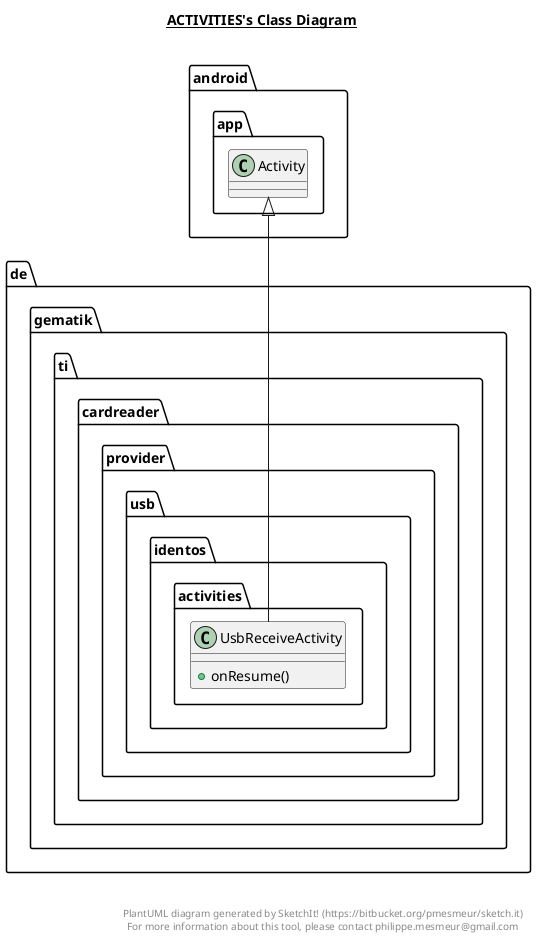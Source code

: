 @startuml

title __ACTIVITIES's Class Diagram__\n

  namespace de.gematik.ti.cardreader.provider.usb.identos {
    namespace activities {
      class de.gematik.ti.cardreader.provider.usb.identos.activities.UsbReceiveActivity {
          + onResume()
      }
    }
  }
  

  de.gematik.ti.cardreader.provider.usb.identos.activities.UsbReceiveActivity -up-|> android.app.Activity


right footer


PlantUML diagram generated by SketchIt! (https://bitbucket.org/pmesmeur/sketch.it)
For more information about this tool, please contact philippe.mesmeur@gmail.com
endfooter

@enduml
